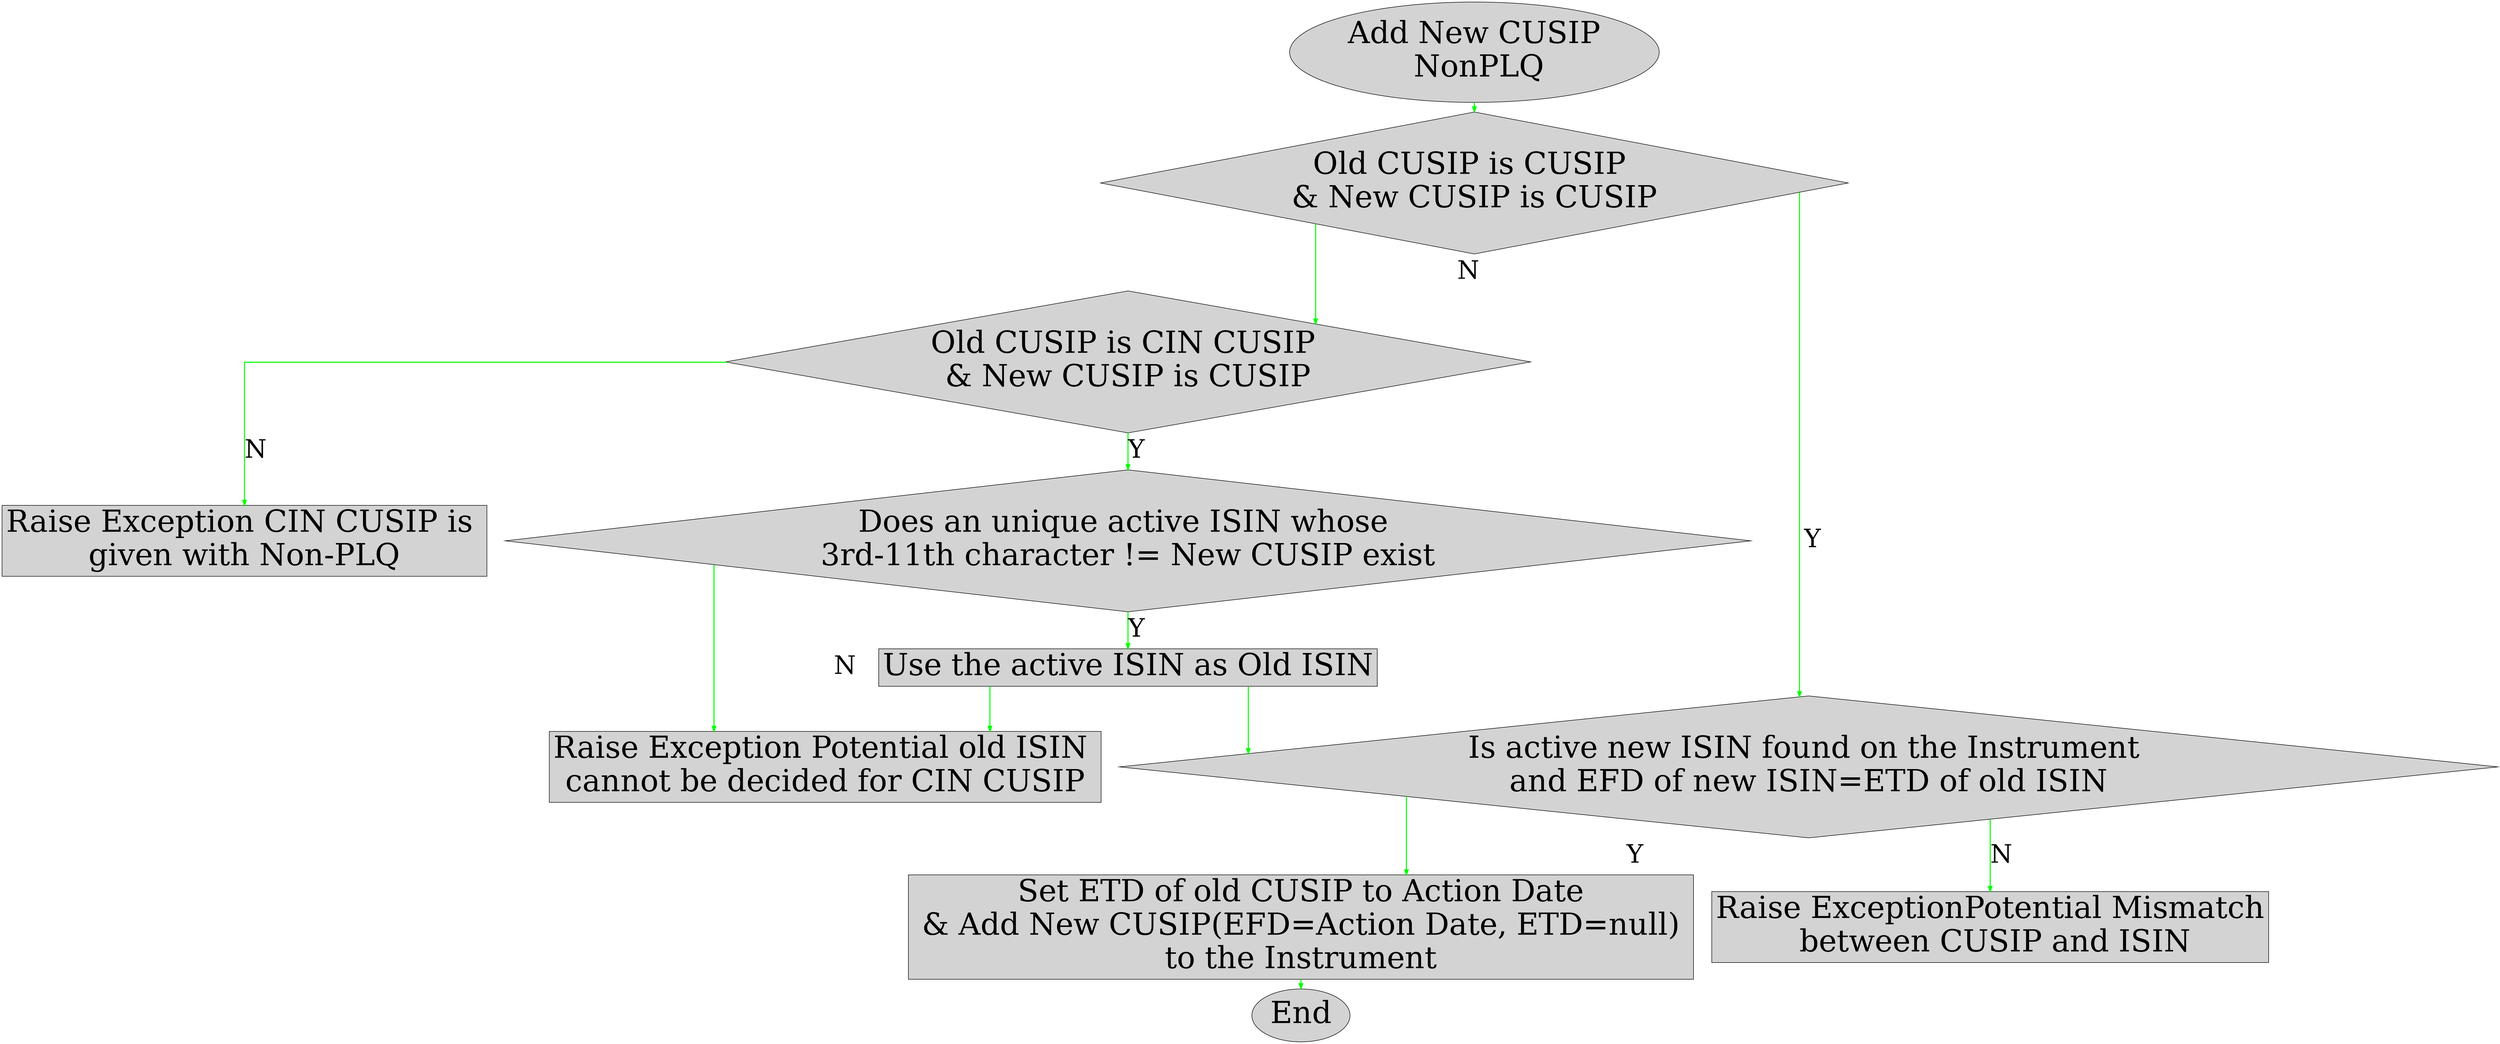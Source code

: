 digraph P62 { 
graph [layout=dot, compound = true, splines=ortho, fontsize = 30, nodesep = .5, ranksep = .25, overlap=scalexy, rankdir=TB] 
 node [shape =ellipse,fillcolor="", fontsize = 60, style = filled , label=""] 
 P62_1 [label="Add New CUSIP
 NonPLQ"] 
P62_11 [label="End"] 
node [shape =diamond,fillcolor="", fontsize = 60, style = filled , label=""] 
 P62_2 [label="Old CUSIP is CUSIP 
& New CUSIP is CUSIP"] 
P62_3 [label="Old CUSIP is CIN CUSIP 
& New CUSIP is CUSIP"] 
P62_4 [label="Does an unique active ISIN whose 
3rd-11th character != New CUSIP exist"] 
P62_6 [label="Is active new ISIN found on the Instrument 
and EFD of new ISIN=ETD of old ISIN"] 
node [shape =box,fillcolor="", fontsize = 60, style = filled , label=""] 
 P62_5 [label="Use the active ISIN as Old ISIN"] 
P62_7 [label="Set ETD of old CUSIP to Action Date
 & Add New CUSIP(EFD=Action Date, ETD=null) 
to the Instrument"] 
P62_8 [label="Raise Exception CIN CUSIP is 
given with Non-PLQ"] 
P62_9 [label="Raise Exception Potential old ISIN 
cannot be decided for CIN CUSIP"] 
P62_10 [label="Raise ExceptionPotential Mismatch
 between CUSIP and ISIN"] 
 edge [color=green,fontsize=50, style=bold ] 
P62_1->P62_2[label=""] 
P62_2->P62_3[label=N] 
P62_2->P62_6[label=Y] 
P62_6->P62_10[label=N] 
P62_6->P62_7[label=Y] 
P62_7->P62_11[label=""] 
P62_3->P62_8[label=N] 
P62_3->P62_4[label=Y] 
P62_4->P62_5[label=Y] 
P62_4->P62_9[label=N] 
P62_5->P62_6[label=""] 
P62_5->P62_9[label=""] 
 
 }
